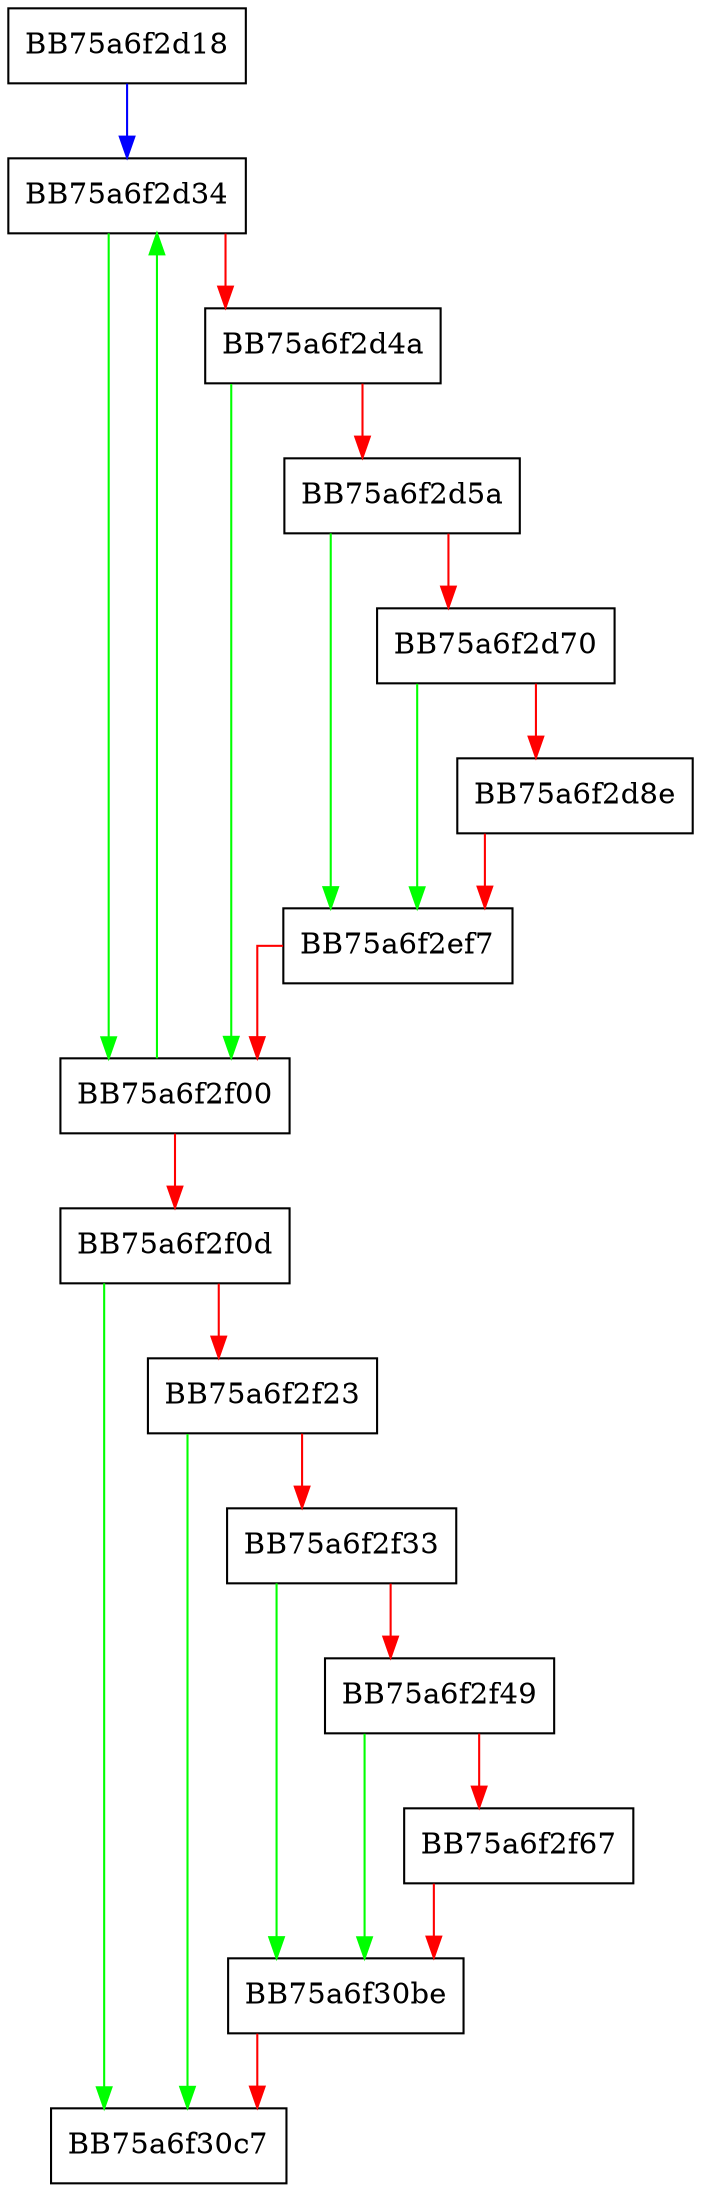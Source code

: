 digraph SendShutdownStats {
  node [shape="box"];
  graph [splines=ortho];
  BB75a6f2d18 -> BB75a6f2d34 [color="blue"];
  BB75a6f2d34 -> BB75a6f2f00 [color="green"];
  BB75a6f2d34 -> BB75a6f2d4a [color="red"];
  BB75a6f2d4a -> BB75a6f2f00 [color="green"];
  BB75a6f2d4a -> BB75a6f2d5a [color="red"];
  BB75a6f2d5a -> BB75a6f2ef7 [color="green"];
  BB75a6f2d5a -> BB75a6f2d70 [color="red"];
  BB75a6f2d70 -> BB75a6f2ef7 [color="green"];
  BB75a6f2d70 -> BB75a6f2d8e [color="red"];
  BB75a6f2d8e -> BB75a6f2ef7 [color="red"];
  BB75a6f2ef7 -> BB75a6f2f00 [color="red"];
  BB75a6f2f00 -> BB75a6f2d34 [color="green"];
  BB75a6f2f00 -> BB75a6f2f0d [color="red"];
  BB75a6f2f0d -> BB75a6f30c7 [color="green"];
  BB75a6f2f0d -> BB75a6f2f23 [color="red"];
  BB75a6f2f23 -> BB75a6f30c7 [color="green"];
  BB75a6f2f23 -> BB75a6f2f33 [color="red"];
  BB75a6f2f33 -> BB75a6f30be [color="green"];
  BB75a6f2f33 -> BB75a6f2f49 [color="red"];
  BB75a6f2f49 -> BB75a6f30be [color="green"];
  BB75a6f2f49 -> BB75a6f2f67 [color="red"];
  BB75a6f2f67 -> BB75a6f30be [color="red"];
  BB75a6f30be -> BB75a6f30c7 [color="red"];
}